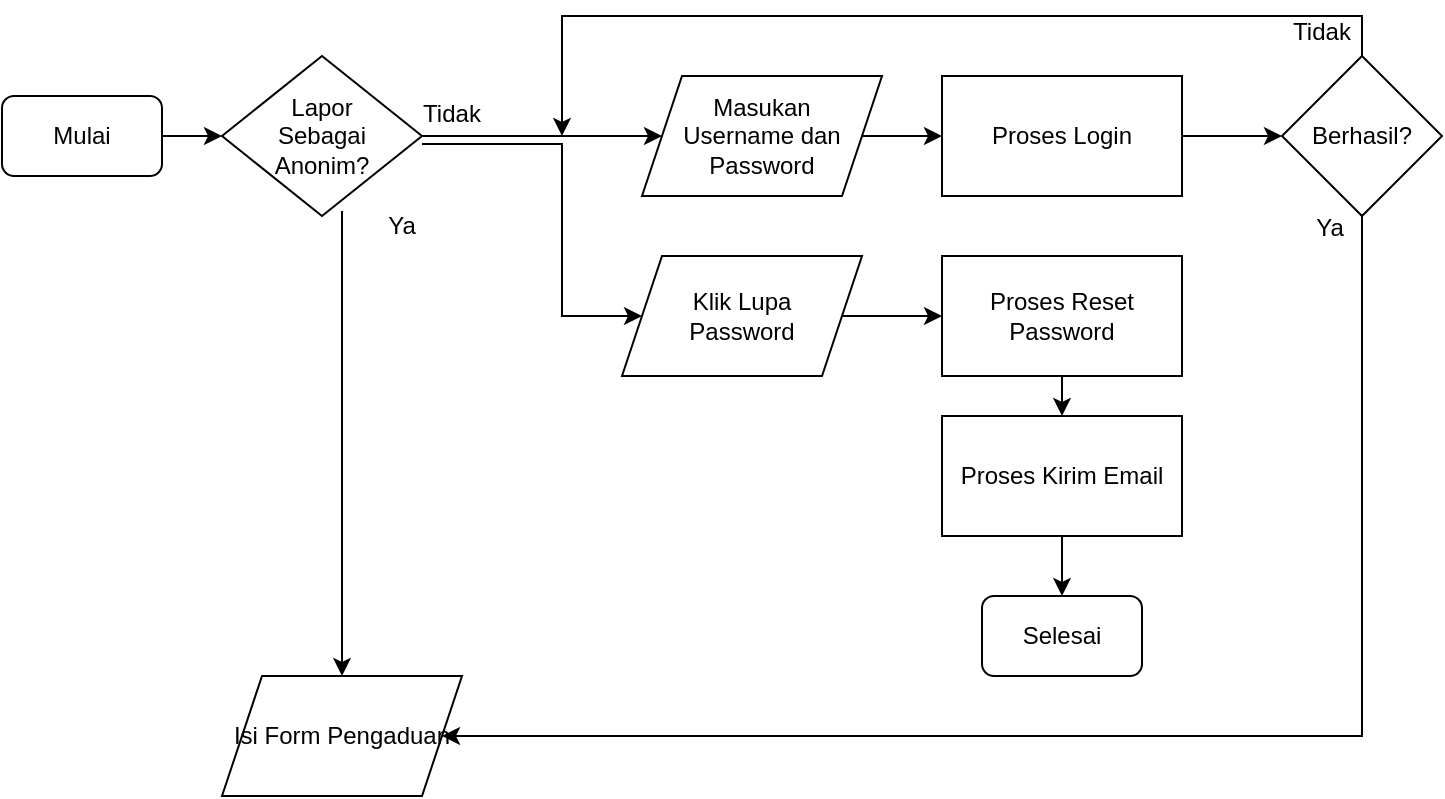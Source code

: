 <mxfile version="21.2.9" type="github">
  <diagram id="C5RBs43oDa-KdzZeNtuy" name="Page-1">
    <mxGraphModel dx="1222" dy="586" grid="1" gridSize="10" guides="1" tooltips="1" connect="1" arrows="1" fold="1" page="1" pageScale="1" pageWidth="827" pageHeight="1169" math="0" shadow="0">
      <root>
        <mxCell id="WIyWlLk6GJQsqaUBKTNV-0" />
        <mxCell id="WIyWlLk6GJQsqaUBKTNV-1" parent="WIyWlLk6GJQsqaUBKTNV-0" />
        <mxCell id="5g_yiBCIWojVpbgfXN-V-31" style="edgeStyle=orthogonalEdgeStyle;rounded=0;orthogonalLoop=1;jettySize=auto;html=1;exitX=1;exitY=0.5;exitDx=0;exitDy=0;entryX=0;entryY=0.5;entryDx=0;entryDy=0;" edge="1" parent="WIyWlLk6GJQsqaUBKTNV-1" source="5g_yiBCIWojVpbgfXN-V-0" target="5g_yiBCIWojVpbgfXN-V-1">
          <mxGeometry relative="1" as="geometry" />
        </mxCell>
        <mxCell id="5g_yiBCIWojVpbgfXN-V-0" value="Mulai" style="rounded=1;whiteSpace=wrap;html=1;" vertex="1" parent="WIyWlLk6GJQsqaUBKTNV-1">
          <mxGeometry x="20" y="60" width="80" height="40" as="geometry" />
        </mxCell>
        <mxCell id="5g_yiBCIWojVpbgfXN-V-28" style="edgeStyle=orthogonalEdgeStyle;rounded=0;orthogonalLoop=1;jettySize=auto;html=1;exitX=1;exitY=0.5;exitDx=0;exitDy=0;entryX=0;entryY=0.5;entryDx=0;entryDy=0;" edge="1" parent="WIyWlLk6GJQsqaUBKTNV-1" source="5g_yiBCIWojVpbgfXN-V-1" target="5g_yiBCIWojVpbgfXN-V-5">
          <mxGeometry relative="1" as="geometry" />
        </mxCell>
        <mxCell id="5g_yiBCIWojVpbgfXN-V-1" value="&lt;div&gt;Lapor&lt;/div&gt;&lt;div&gt;Sebagai&lt;/div&gt;&lt;div&gt;Anonim?&lt;br&gt;&lt;/div&gt;" style="rhombus;whiteSpace=wrap;html=1;" vertex="1" parent="WIyWlLk6GJQsqaUBKTNV-1">
          <mxGeometry x="130" y="40" width="100" height="80" as="geometry" />
        </mxCell>
        <mxCell id="5g_yiBCIWojVpbgfXN-V-12" style="edgeStyle=orthogonalEdgeStyle;rounded=0;orthogonalLoop=1;jettySize=auto;html=1;exitX=1;exitY=0.5;exitDx=0;exitDy=0;entryX=0;entryY=0.5;entryDx=0;entryDy=0;" edge="1" parent="WIyWlLk6GJQsqaUBKTNV-1" source="5g_yiBCIWojVpbgfXN-V-5" target="5g_yiBCIWojVpbgfXN-V-11">
          <mxGeometry relative="1" as="geometry" />
        </mxCell>
        <mxCell id="5g_yiBCIWojVpbgfXN-V-5" value="&lt;div&gt;Masukan&lt;/div&gt;&lt;div&gt;Username dan Password&lt;br&gt;&lt;/div&gt;" style="shape=parallelogram;perimeter=parallelogramPerimeter;whiteSpace=wrap;html=1;fixedSize=1;" vertex="1" parent="WIyWlLk6GJQsqaUBKTNV-1">
          <mxGeometry x="340" y="50" width="120" height="60" as="geometry" />
        </mxCell>
        <mxCell id="5g_yiBCIWojVpbgfXN-V-32" style="edgeStyle=orthogonalEdgeStyle;rounded=0;orthogonalLoop=1;jettySize=auto;html=1;exitX=0.25;exitY=1;exitDx=0;exitDy=0;entryX=0;entryY=0.5;entryDx=0;entryDy=0;" edge="1" parent="WIyWlLk6GJQsqaUBKTNV-1" source="5g_yiBCIWojVpbgfXN-V-8" target="5g_yiBCIWojVpbgfXN-V-21">
          <mxGeometry relative="1" as="geometry">
            <Array as="points">
              <mxPoint x="300" y="84" />
              <mxPoint x="300" y="170" />
            </Array>
          </mxGeometry>
        </mxCell>
        <mxCell id="5g_yiBCIWojVpbgfXN-V-8" value="Tidak" style="text;html=1;strokeColor=none;fillColor=none;align=center;verticalAlign=middle;whiteSpace=wrap;rounded=0;" vertex="1" parent="WIyWlLk6GJQsqaUBKTNV-1">
          <mxGeometry x="215" y="54" width="60" height="30" as="geometry" />
        </mxCell>
        <mxCell id="5g_yiBCIWojVpbgfXN-V-36" style="edgeStyle=orthogonalEdgeStyle;rounded=0;orthogonalLoop=1;jettySize=auto;html=1;exitX=0;exitY=0.25;exitDx=0;exitDy=0;entryX=0.5;entryY=0;entryDx=0;entryDy=0;" edge="1" parent="WIyWlLk6GJQsqaUBKTNV-1" source="5g_yiBCIWojVpbgfXN-V-10" target="5g_yiBCIWojVpbgfXN-V-34">
          <mxGeometry relative="1" as="geometry">
            <Array as="points">
              <mxPoint x="190" y="180" />
              <mxPoint x="190" y="180" />
            </Array>
          </mxGeometry>
        </mxCell>
        <mxCell id="5g_yiBCIWojVpbgfXN-V-10" value="Ya" style="text;html=1;strokeColor=none;fillColor=none;align=center;verticalAlign=middle;whiteSpace=wrap;rounded=0;" vertex="1" parent="WIyWlLk6GJQsqaUBKTNV-1">
          <mxGeometry x="190" y="110" width="60" height="30" as="geometry" />
        </mxCell>
        <mxCell id="5g_yiBCIWojVpbgfXN-V-17" style="edgeStyle=orthogonalEdgeStyle;rounded=0;orthogonalLoop=1;jettySize=auto;html=1;exitX=1;exitY=0.5;exitDx=0;exitDy=0;entryX=0;entryY=0.5;entryDx=0;entryDy=0;" edge="1" parent="WIyWlLk6GJQsqaUBKTNV-1" source="5g_yiBCIWojVpbgfXN-V-11" target="5g_yiBCIWojVpbgfXN-V-13">
          <mxGeometry relative="1" as="geometry" />
        </mxCell>
        <mxCell id="5g_yiBCIWojVpbgfXN-V-11" value="Proses Login" style="rounded=0;whiteSpace=wrap;html=1;" vertex="1" parent="WIyWlLk6GJQsqaUBKTNV-1">
          <mxGeometry x="490" y="50" width="120" height="60" as="geometry" />
        </mxCell>
        <mxCell id="5g_yiBCIWojVpbgfXN-V-29" style="edgeStyle=orthogonalEdgeStyle;rounded=0;orthogonalLoop=1;jettySize=auto;html=1;exitX=0.5;exitY=0;exitDx=0;exitDy=0;" edge="1" parent="WIyWlLk6GJQsqaUBKTNV-1" source="5g_yiBCIWojVpbgfXN-V-13">
          <mxGeometry relative="1" as="geometry">
            <mxPoint x="300" y="80" as="targetPoint" />
            <Array as="points">
              <mxPoint x="700" y="20" />
              <mxPoint x="300" y="20" />
            </Array>
          </mxGeometry>
        </mxCell>
        <mxCell id="5g_yiBCIWojVpbgfXN-V-13" value="Berhasil?" style="rhombus;whiteSpace=wrap;html=1;" vertex="1" parent="WIyWlLk6GJQsqaUBKTNV-1">
          <mxGeometry x="660" y="40" width="80" height="80" as="geometry" />
        </mxCell>
        <mxCell id="5g_yiBCIWojVpbgfXN-V-15" value="Tidak" style="text;html=1;strokeColor=none;fillColor=none;align=center;verticalAlign=middle;whiteSpace=wrap;rounded=0;" vertex="1" parent="WIyWlLk6GJQsqaUBKTNV-1">
          <mxGeometry x="650" y="13" width="60" height="30" as="geometry" />
        </mxCell>
        <mxCell id="5g_yiBCIWojVpbgfXN-V-37" style="edgeStyle=orthogonalEdgeStyle;rounded=0;orthogonalLoop=1;jettySize=auto;html=1;entryX=1;entryY=0.5;entryDx=0;entryDy=0;" edge="1" parent="WIyWlLk6GJQsqaUBKTNV-1" target="5g_yiBCIWojVpbgfXN-V-34">
          <mxGeometry relative="1" as="geometry">
            <mxPoint x="700" y="119" as="sourcePoint" />
            <mxPoint x="360" y="390" as="targetPoint" />
            <Array as="points">
              <mxPoint x="700" y="380" />
            </Array>
          </mxGeometry>
        </mxCell>
        <mxCell id="5g_yiBCIWojVpbgfXN-V-19" value="Ya" style="text;html=1;strokeColor=none;fillColor=none;align=center;verticalAlign=middle;whiteSpace=wrap;rounded=0;" vertex="1" parent="WIyWlLk6GJQsqaUBKTNV-1">
          <mxGeometry x="654" y="111" width="60" height="30" as="geometry" />
        </mxCell>
        <mxCell id="5g_yiBCIWojVpbgfXN-V-25" style="edgeStyle=orthogonalEdgeStyle;rounded=0;orthogonalLoop=1;jettySize=auto;html=1;exitX=0.5;exitY=1;exitDx=0;exitDy=0;entryX=0.5;entryY=0;entryDx=0;entryDy=0;" edge="1" parent="WIyWlLk6GJQsqaUBKTNV-1" source="5g_yiBCIWojVpbgfXN-V-20" target="5g_yiBCIWojVpbgfXN-V-24">
          <mxGeometry relative="1" as="geometry" />
        </mxCell>
        <mxCell id="5g_yiBCIWojVpbgfXN-V-20" value="Proses Reset Password" style="rounded=0;whiteSpace=wrap;html=1;" vertex="1" parent="WIyWlLk6GJQsqaUBKTNV-1">
          <mxGeometry x="490" y="140" width="120" height="60" as="geometry" />
        </mxCell>
        <mxCell id="5g_yiBCIWojVpbgfXN-V-22" style="edgeStyle=orthogonalEdgeStyle;rounded=0;orthogonalLoop=1;jettySize=auto;html=1;exitX=1;exitY=0.5;exitDx=0;exitDy=0;entryX=0;entryY=0.5;entryDx=0;entryDy=0;" edge="1" parent="WIyWlLk6GJQsqaUBKTNV-1" source="5g_yiBCIWojVpbgfXN-V-21" target="5g_yiBCIWojVpbgfXN-V-20">
          <mxGeometry relative="1" as="geometry" />
        </mxCell>
        <mxCell id="5g_yiBCIWojVpbgfXN-V-21" value="&lt;div&gt;Klik Lupa &lt;br&gt;&lt;/div&gt;&lt;div&gt;Password&lt;/div&gt;" style="shape=parallelogram;perimeter=parallelogramPerimeter;whiteSpace=wrap;html=1;fixedSize=1;" vertex="1" parent="WIyWlLk6GJQsqaUBKTNV-1">
          <mxGeometry x="330" y="140" width="120" height="60" as="geometry" />
        </mxCell>
        <mxCell id="5g_yiBCIWojVpbgfXN-V-33" style="edgeStyle=orthogonalEdgeStyle;rounded=0;orthogonalLoop=1;jettySize=auto;html=1;exitX=0.5;exitY=1;exitDx=0;exitDy=0;entryX=0.5;entryY=0;entryDx=0;entryDy=0;" edge="1" parent="WIyWlLk6GJQsqaUBKTNV-1" source="5g_yiBCIWojVpbgfXN-V-24" target="5g_yiBCIWojVpbgfXN-V-26">
          <mxGeometry relative="1" as="geometry" />
        </mxCell>
        <mxCell id="5g_yiBCIWojVpbgfXN-V-24" value="Proses Kirim Email" style="rounded=0;whiteSpace=wrap;html=1;" vertex="1" parent="WIyWlLk6GJQsqaUBKTNV-1">
          <mxGeometry x="490" y="220" width="120" height="60" as="geometry" />
        </mxCell>
        <mxCell id="5g_yiBCIWojVpbgfXN-V-26" value="Selesai" style="rounded=1;whiteSpace=wrap;html=1;" vertex="1" parent="WIyWlLk6GJQsqaUBKTNV-1">
          <mxGeometry x="510" y="310" width="80" height="40" as="geometry" />
        </mxCell>
        <mxCell id="5g_yiBCIWojVpbgfXN-V-34" value="Isi Form Pengaduan" style="shape=parallelogram;perimeter=parallelogramPerimeter;whiteSpace=wrap;html=1;fixedSize=1;" vertex="1" parent="WIyWlLk6GJQsqaUBKTNV-1">
          <mxGeometry x="130" y="350" width="120" height="60" as="geometry" />
        </mxCell>
      </root>
    </mxGraphModel>
  </diagram>
</mxfile>
